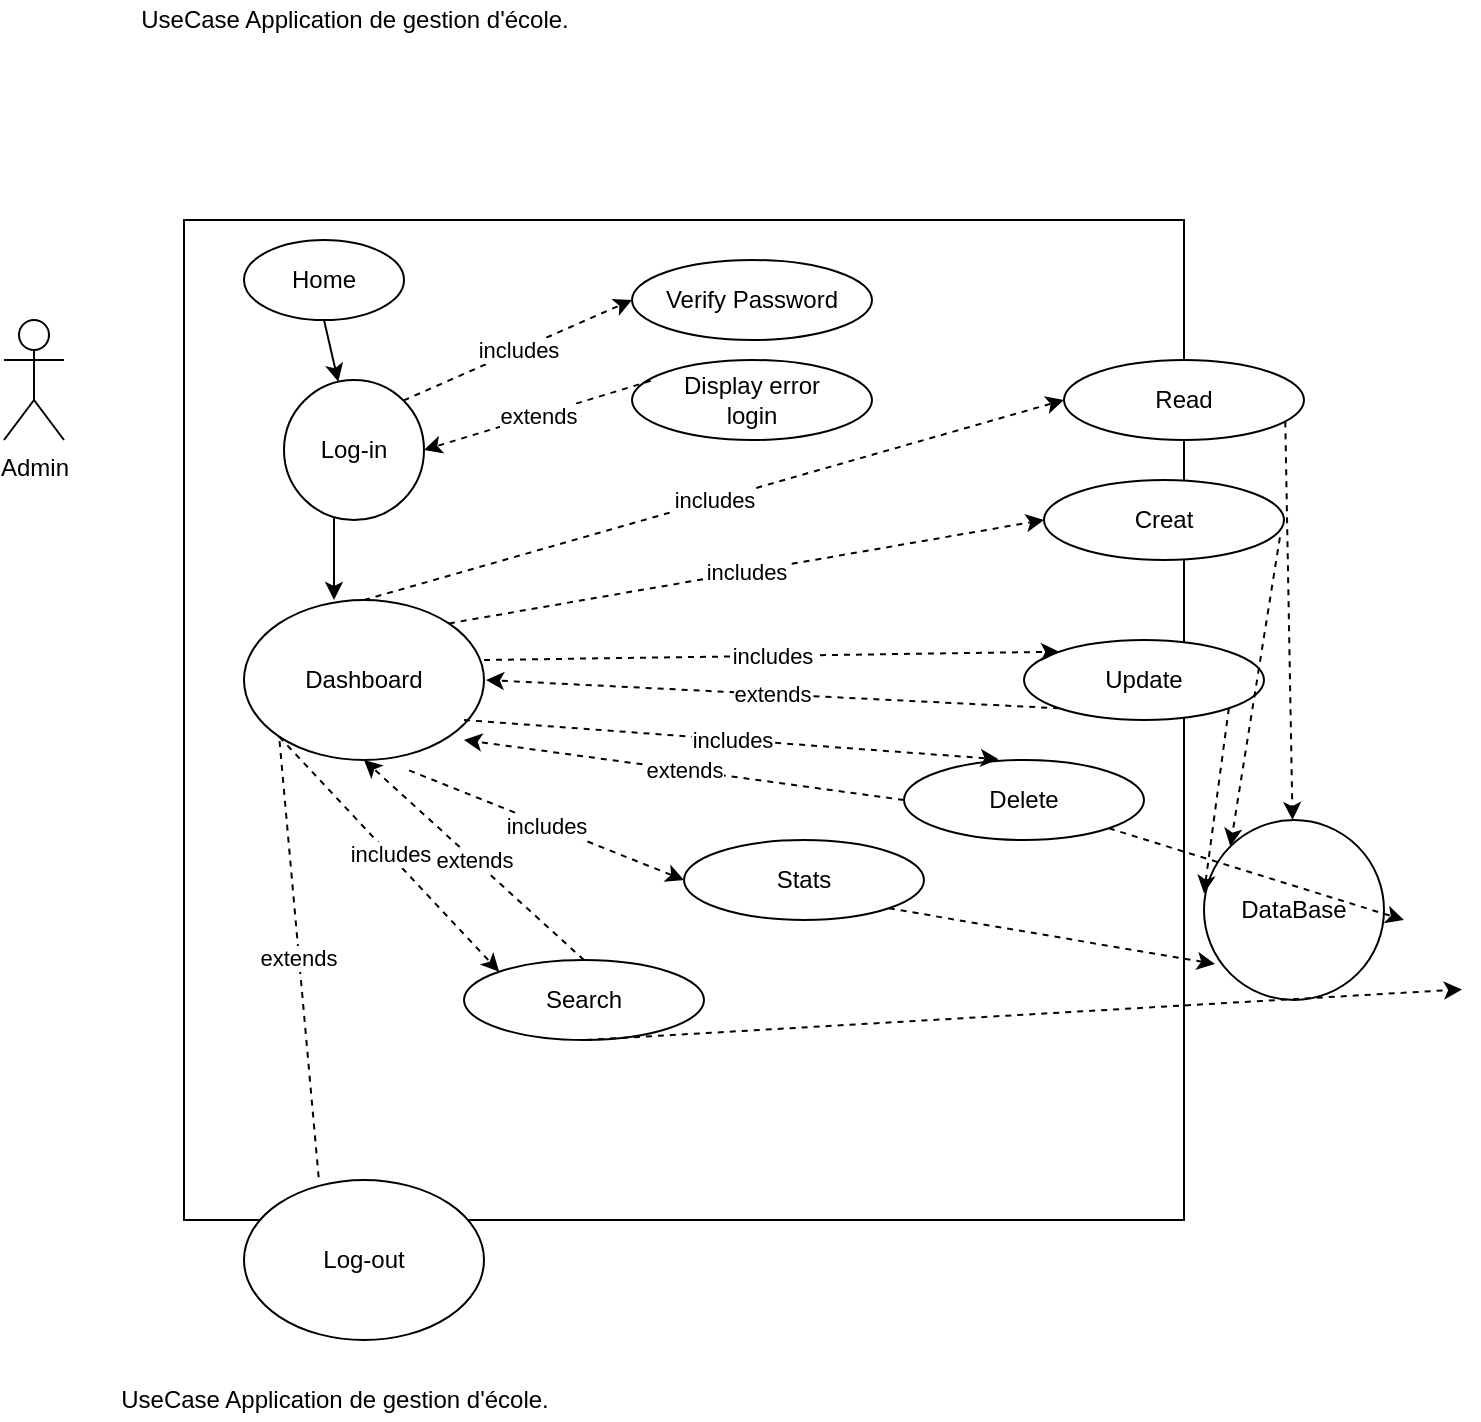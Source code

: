 <mxfile>
    <diagram id="OlCn4ncvfDHtXqMgbqvR" name="Page-1">
        <mxGraphModel dx="806" dy="614" grid="1" gridSize="10" guides="1" tooltips="1" connect="1" arrows="1" fold="1" page="1" pageScale="1" pageWidth="827" pageHeight="1169" math="0" shadow="0">
            <root>
                <mxCell id="0"/>
                <mxCell id="1" parent="0"/>
                <mxCell id="2" value="Admin" style="shape=umlActor;verticalLabelPosition=bottom;verticalAlign=top;html=1;outlineConnect=0;" parent="1" vertex="1">
                    <mxGeometry x="180" y="310" width="30" height="60" as="geometry"/>
                </mxCell>
                <mxCell id="5" value="" style="whiteSpace=wrap;html=1;aspect=fixed;" parent="1" vertex="1">
                    <mxGeometry x="120" y="140" width="500" height="500" as="geometry"/>
                </mxCell>
                <mxCell id="49" style="edgeStyle=orthogonalEdgeStyle;rounded=0;orthogonalLoop=1;jettySize=auto;html=1;exitX=0.5;exitY=1;exitDx=0;exitDy=0;entryX=0.375;entryY=0;entryDx=0;entryDy=0;entryPerimeter=0;" parent="1" source="7" target="19" edge="1">
                    <mxGeometry relative="1" as="geometry">
                        <mxPoint x="195" y="260" as="targetPoint"/>
                        <Array as="points">
                            <mxPoint x="195" y="230"/>
                        </Array>
                    </mxGeometry>
                </mxCell>
                <mxCell id="7" value="Log-in" style="ellipse;whiteSpace=wrap;html=1;" parent="1" vertex="1">
                    <mxGeometry x="170" y="220" width="70" height="70" as="geometry"/>
                </mxCell>
                <mxCell id="8" value="Verify Password" style="ellipse;whiteSpace=wrap;html=1;" parent="1" vertex="1">
                    <mxGeometry x="344" y="160" width="120" height="40" as="geometry"/>
                </mxCell>
                <mxCell id="12" value="Display error&lt;br&gt;login" style="ellipse;whiteSpace=wrap;html=1;" parent="1" vertex="1">
                    <mxGeometry x="344" y="210" width="120" height="40" as="geometry"/>
                </mxCell>
                <mxCell id="14" value="extends" style="endArrow=classic;html=1;dashed=1;entryX=1;entryY=0.5;entryDx=0;entryDy=0;" parent="1" target="7" edge="1">
                    <mxGeometry width="50" height="50" relative="1" as="geometry">
                        <mxPoint x="353.326" y="220.423" as="sourcePoint"/>
                        <mxPoint x="249.751" y="200.848" as="targetPoint"/>
                    </mxGeometry>
                </mxCell>
                <mxCell id="19" value="Dashboard" style="ellipse;whiteSpace=wrap;html=1;" parent="1" vertex="1">
                    <mxGeometry x="150" y="330" width="120" height="80" as="geometry"/>
                </mxCell>
                <mxCell id="24" value="includes" style="endArrow=classic;html=1;dashed=1;entryX=0;entryY=0.5;entryDx=0;entryDy=0;exitX=1;exitY=0;exitDx=0;exitDy=0;" parent="1" source="7" target="8" edge="1">
                    <mxGeometry width="50" height="50" relative="1" as="geometry">
                        <mxPoint x="361.437" y="230.355" as="sourcePoint"/>
                        <mxPoint x="257.75" y="210.852" as="targetPoint"/>
                    </mxGeometry>
                </mxCell>
                <mxCell id="25" value="Delete" style="ellipse;whiteSpace=wrap;html=1;" parent="1" vertex="1">
                    <mxGeometry x="480" y="410" width="120" height="40" as="geometry"/>
                </mxCell>
                <mxCell id="26" value="Log-out" style="ellipse;whiteSpace=wrap;html=1;" parent="1" vertex="1">
                    <mxGeometry x="150" y="620" width="120" height="80" as="geometry"/>
                </mxCell>
                <mxCell id="29" value="includes" style="endArrow=classic;html=1;exitX=0.5;exitY=0;exitDx=0;exitDy=0;dashed=1;entryX=0;entryY=0.5;entryDx=0;entryDy=0;" parent="1" source="19" target="30" edge="1">
                    <mxGeometry width="50" height="50" relative="1" as="geometry">
                        <mxPoint x="450" y="280" as="sourcePoint"/>
                        <mxPoint x="340" y="290" as="targetPoint"/>
                    </mxGeometry>
                </mxCell>
                <mxCell id="30" value="Read" style="ellipse;whiteSpace=wrap;html=1;" parent="1" vertex="1">
                    <mxGeometry x="560" y="210" width="120" height="40" as="geometry"/>
                </mxCell>
                <mxCell id="31" value="includes" style="endArrow=classic;html=1;dashed=1;entryX=0.394;entryY=-0.01;entryDx=0;entryDy=0;entryPerimeter=0;" parent="1" target="25" edge="1">
                    <mxGeometry width="50" height="50" relative="1" as="geometry">
                        <mxPoint x="260" y="390" as="sourcePoint"/>
                        <mxPoint x="350" y="300" as="targetPoint"/>
                    </mxGeometry>
                </mxCell>
                <mxCell id="33" value="Creat" style="ellipse;whiteSpace=wrap;html=1;" parent="1" vertex="1">
                    <mxGeometry x="550" y="270" width="120" height="40" as="geometry"/>
                </mxCell>
                <mxCell id="34" value="includes" style="endArrow=classic;html=1;dashed=1;entryX=0;entryY=0.5;entryDx=0;entryDy=0;exitX=1;exitY=0;exitDx=0;exitDy=0;" parent="1" source="19" target="33" edge="1">
                    <mxGeometry width="50" height="50" relative="1" as="geometry">
                        <mxPoint x="270" y="350" as="sourcePoint"/>
                        <mxPoint x="360" y="310" as="targetPoint"/>
                    </mxGeometry>
                </mxCell>
                <mxCell id="35" value="extends" style="endArrow=classic;html=1;dashed=1;exitX=0;exitY=0.5;exitDx=0;exitDy=0;" parent="1" source="25" edge="1">
                    <mxGeometry width="50" height="50" relative="1" as="geometry">
                        <mxPoint x="860" y="740" as="sourcePoint"/>
                        <mxPoint x="260" y="400" as="targetPoint"/>
                    </mxGeometry>
                </mxCell>
                <mxCell id="36" value="Update" style="ellipse;whiteSpace=wrap;html=1;" parent="1" vertex="1">
                    <mxGeometry x="540" y="350" width="120" height="40" as="geometry"/>
                </mxCell>
                <mxCell id="37" value="includes" style="endArrow=classic;html=1;dashed=1;entryX=0;entryY=0;entryDx=0;entryDy=0;" parent="1" target="36" edge="1">
                    <mxGeometry width="50" height="50" relative="1" as="geometry">
                        <mxPoint x="270" y="360" as="sourcePoint"/>
                        <mxPoint x="710" y="300" as="targetPoint"/>
                    </mxGeometry>
                </mxCell>
                <mxCell id="38" value="extends" style="endArrow=classic;html=1;dashed=1;exitX=0;exitY=1;exitDx=0;exitDy=0;" parent="1" source="36" edge="1">
                    <mxGeometry width="50" height="50" relative="1" as="geometry">
                        <mxPoint x="460" y="400" as="sourcePoint"/>
                        <mxPoint x="271" y="370" as="targetPoint"/>
                    </mxGeometry>
                </mxCell>
                <mxCell id="40" value="Search" style="ellipse;whiteSpace=wrap;html=1;" parent="1" vertex="1">
                    <mxGeometry x="260" y="510" width="120" height="40" as="geometry"/>
                </mxCell>
                <mxCell id="41" value="includes" style="endArrow=classic;html=1;dashed=1;entryX=0;entryY=0;entryDx=0;entryDy=0;exitX=0;exitY=1;exitDx=0;exitDy=0;" parent="1" source="19" target="40" edge="1">
                    <mxGeometry width="50" height="50" relative="1" as="geometry">
                        <mxPoint x="210" y="460" as="sourcePoint"/>
                        <mxPoint x="260" y="410" as="targetPoint"/>
                    </mxGeometry>
                </mxCell>
                <mxCell id="43" value="extends" style="endArrow=classic;html=1;dashed=1;entryX=0.5;entryY=1;entryDx=0;entryDy=0;exitX=0.5;exitY=0;exitDx=0;exitDy=0;" parent="1" source="40" target="19" edge="1">
                    <mxGeometry width="50" height="50" relative="1" as="geometry">
                        <mxPoint x="210" y="530" as="sourcePoint"/>
                        <mxPoint x="172.43" y="470.0" as="targetPoint"/>
                    </mxGeometry>
                </mxCell>
                <mxCell id="44" value="Stats" style="ellipse;whiteSpace=wrap;html=1;" parent="1" vertex="1">
                    <mxGeometry x="370" y="450" width="120" height="40" as="geometry"/>
                </mxCell>
                <mxCell id="45" value="includes" style="endArrow=classic;html=1;exitX=0.688;exitY=1.065;exitDx=0;exitDy=0;dashed=1;entryX=0;entryY=0.5;entryDx=0;entryDy=0;exitPerimeter=0;" parent="1" source="19" target="44" edge="1">
                    <mxGeometry width="50" height="50" relative="1" as="geometry">
                        <mxPoint x="220" y="340.0" as="sourcePoint"/>
                        <mxPoint x="720" y="200" as="targetPoint"/>
                    </mxGeometry>
                </mxCell>
                <mxCell id="54" value="Home" style="ellipse;whiteSpace=wrap;html=1;" parent="1" vertex="1">
                    <mxGeometry x="150" y="150" width="80" height="40" as="geometry"/>
                </mxCell>
                <mxCell id="56" value="" style="endArrow=classic;html=1;exitX=0.5;exitY=1;exitDx=0;exitDy=0;" parent="1" source="54" target="7" edge="1">
                    <mxGeometry width="50" height="50" relative="1" as="geometry">
                        <mxPoint x="350" y="320" as="sourcePoint"/>
                        <mxPoint x="400" y="270" as="targetPoint"/>
                    </mxGeometry>
                </mxCell>
                <mxCell id="57" value="" style="endArrow=classic;html=1;exitX=0.922;exitY=0.767;exitDx=0;exitDy=0;exitPerimeter=0;dashed=1;" parent="1" source="30" target="58" edge="1">
                    <mxGeometry width="50" height="50" relative="1" as="geometry">
                        <mxPoint x="350" y="420" as="sourcePoint"/>
                        <mxPoint x="400" y="370" as="targetPoint"/>
                    </mxGeometry>
                </mxCell>
                <mxCell id="58" value="DataBase" style="ellipse;whiteSpace=wrap;html=1;" parent="1" vertex="1">
                    <mxGeometry x="630" y="440" width="90" height="90" as="geometry"/>
                </mxCell>
                <mxCell id="59" value="" style="endArrow=classic;html=1;entryX=0;entryY=0;entryDx=0;entryDy=0;exitX=0.983;exitY=0.717;exitDx=0;exitDy=0;exitPerimeter=0;dashed=1;" parent="1" source="33" target="58" edge="1">
                    <mxGeometry width="50" height="50" relative="1" as="geometry">
                        <mxPoint x="530" y="410" as="sourcePoint"/>
                        <mxPoint x="580" y="360" as="targetPoint"/>
                    </mxGeometry>
                </mxCell>
                <mxCell id="60" value="" style="endArrow=classic;html=1;exitX=1;exitY=1;exitDx=0;exitDy=0;entryX=0;entryY=0.408;entryDx=0;entryDy=0;entryPerimeter=0;dashed=1;" parent="1" source="36" target="58" edge="1">
                    <mxGeometry width="50" height="50" relative="1" as="geometry">
                        <mxPoint x="530" y="410" as="sourcePoint"/>
                        <mxPoint x="580" y="360" as="targetPoint"/>
                    </mxGeometry>
                </mxCell>
                <mxCell id="61" value="" style="endArrow=classic;html=1;exitX=1;exitY=1;exitDx=0;exitDy=0;dashed=1;" parent="1" source="25" edge="1">
                    <mxGeometry width="50" height="50" relative="1" as="geometry">
                        <mxPoint x="530" y="410" as="sourcePoint"/>
                        <mxPoint x="730" y="490" as="targetPoint"/>
                    </mxGeometry>
                </mxCell>
                <mxCell id="62" value="" style="endArrow=classic;html=1;entryX=0.061;entryY=0.8;entryDx=0;entryDy=0;entryPerimeter=0;exitX=1;exitY=1;exitDx=0;exitDy=0;dashed=1;" parent="1" source="44" target="58" edge="1">
                    <mxGeometry width="50" height="50" relative="1" as="geometry">
                        <mxPoint x="530" y="410" as="sourcePoint"/>
                        <mxPoint x="580" y="360" as="targetPoint"/>
                    </mxGeometry>
                </mxCell>
                <mxCell id="77" value="" style="endArrow=classic;html=1;entryX=0.311;entryY=0.941;entryDx=0;entryDy=0;entryPerimeter=0;exitX=0.5;exitY=1;exitDx=0;exitDy=0;dashed=1;strokeWidth=1;" parent="1" edge="1">
                    <mxGeometry width="50" height="50" relative="1" as="geometry">
                        <mxPoint x="321" y="550" as="sourcePoint"/>
                        <mxPoint x="758.99" y="524.69" as="targetPoint"/>
                    </mxGeometry>
                </mxCell>
                <mxCell id="80" value="extends&lt;br&gt;" style="endArrow=none;html=1;dashed=1;strokeWidth=1;entryX=0;entryY=1;entryDx=0;entryDy=0;exitX=0.311;exitY=-0.017;exitDx=0;exitDy=0;exitPerimeter=0;endFill=0;" parent="1" source="26" target="19" edge="1">
                    <mxGeometry width="50" height="50" relative="1" as="geometry">
                        <mxPoint x="190" y="600" as="sourcePoint"/>
                        <mxPoint x="250" y="610" as="targetPoint"/>
                    </mxGeometry>
                </mxCell>
                <mxCell id="81" value="UseCase Application de gestion d'école.&lt;br&gt;" style="text;html=1;align=center;verticalAlign=middle;resizable=0;points=[];autosize=1;" parent="1" vertex="1">
                    <mxGeometry x="80" y="720" width="230" height="20" as="geometry"/>
                </mxCell>
                <mxCell id="95" value="Admin" style="shape=umlActor;verticalLabelPosition=bottom;verticalAlign=top;html=1;outlineConnect=0;" parent="1" vertex="1">
                    <mxGeometry x="30" y="190" width="30" height="60" as="geometry"/>
                </mxCell>
                <mxCell id="104" value="UseCase Application de gestion d'école.&lt;br&gt;" style="text;html=1;align=center;verticalAlign=middle;resizable=0;points=[];autosize=1;" parent="1" vertex="1">
                    <mxGeometry x="90" y="30" width="230" height="20" as="geometry"/>
                </mxCell>
            </root>
        </mxGraphModel>
    </diagram>
</mxfile>
